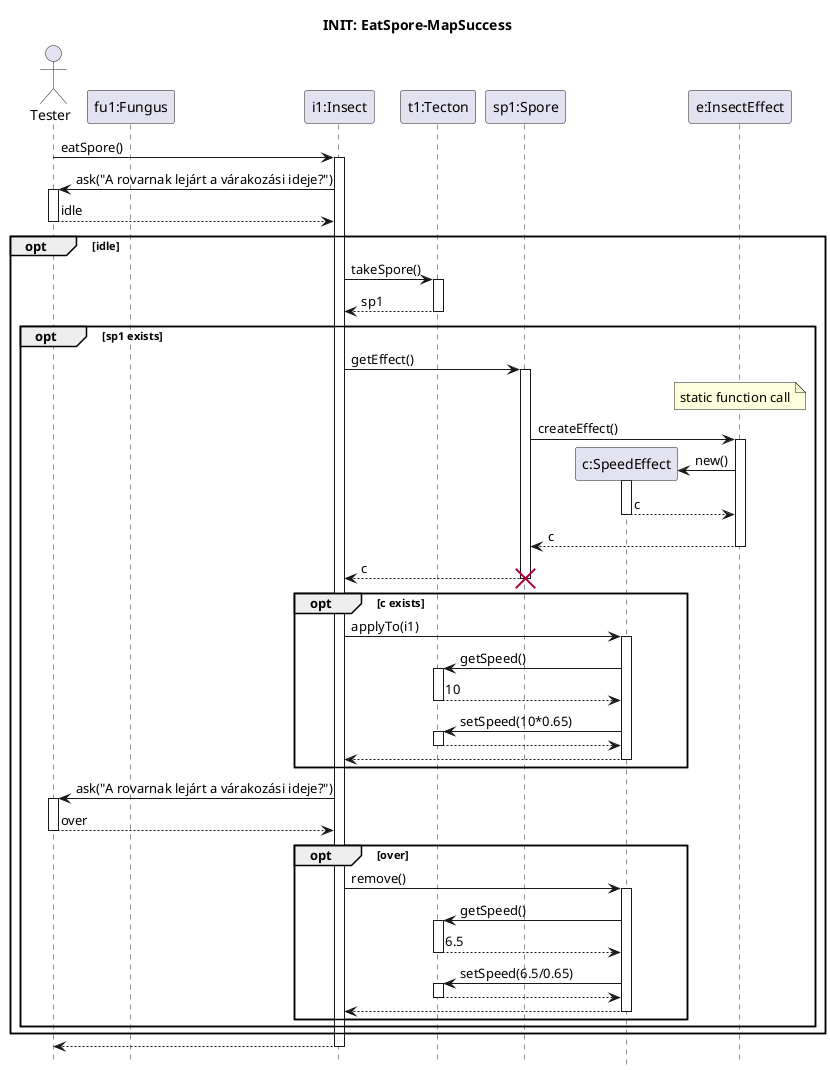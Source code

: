 @startuml Eat-spore/get-get-speedeffect
hide footbox

title INIT: EatSpore-MapSuccess

actor Tester as S

participant "fu1:Fungus" as fu1
participant "i1:Insect" as i1
participant "t1:Tecton" as t1
participant "sp1:Spore" as sp1
participant "c:SpeedEffect" as c
participant "e:InsectEffect" as e

S -> i1 : eatSpore()
activate i1

S <- i1 : ask("A rovarnak lejárt a várakozási ideje?")
activate S
return idle

opt idle
    i1 -> t1 : takeSpore()
    activate t1

    return sp1

    opt sp1 exists
        i1 -> sp1 : getEffect()
        note over e : static function call
        activate sp1

        sp1 -> e : createEffect()
        
        activate e
        
        create c
        e -> c : new()
        activate c

        return c

        return c
        return c
        destroy sp1

        opt c exists
            i1 -> c : applyTo(i1)
            activate c
            c -> t1 : getSpeed()
            activate t1
            return 10

            c -> t1 : setSpeed(10*0.65)
            activate t1
            return

            return
        end
        i1 -> S : ask("A rovarnak lejárt a várakozási ideje?")
        activate S
        return over

        opt over
            i1 -> c : remove()
            activate c

            c -> t1 : getSpeed()
            activate t1
            return 6.5

            c -> t1 : setSpeed(6.5/0.65)
            activate t1
            return

            return    
        end

    end
end

return

@enduml